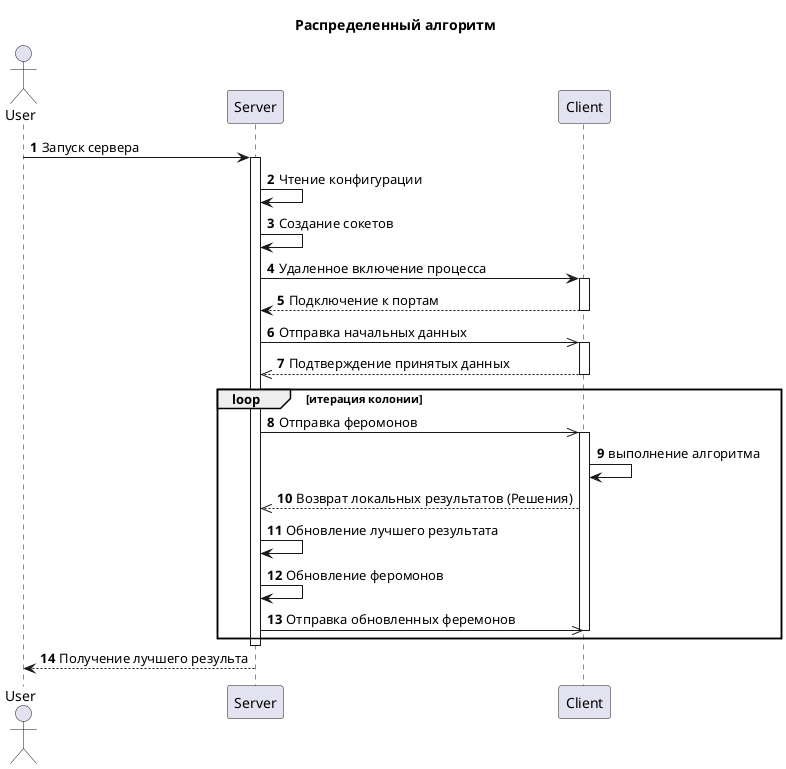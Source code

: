 @startuml ElDoc

autonumber
title Распределенный алгоритм
actor User
participant Server
participant Client

User -> Server : Запуск сервера
activate Server
Server -> Server : Чтение конфигурации
Server -> Server : Создание сокетов
Server -> Client : Удаленное включение процесса
activate Client

Client --> Server : Подключение к портам
deactivate Client

Server ->> Client: Отправка начальных данных
activate Client

Client -->> Server: Подтверждение принятых данных
deactivate Client


loop итерация колонии
Server ->> Client: Отправка феромонов
activate Client
Client -> Client: выполнение алгоритма
Client -->> Server: Возврат локальных результатов (Решения)
Server -> Server : Обновление лучшего результата
Server -> Server: Обновление феромонов
Server ->> Client: Отправка обновленных феремонов
deactivate Client
end
deactivate Server

Server --> User : Получение лучшего результа
@enduml